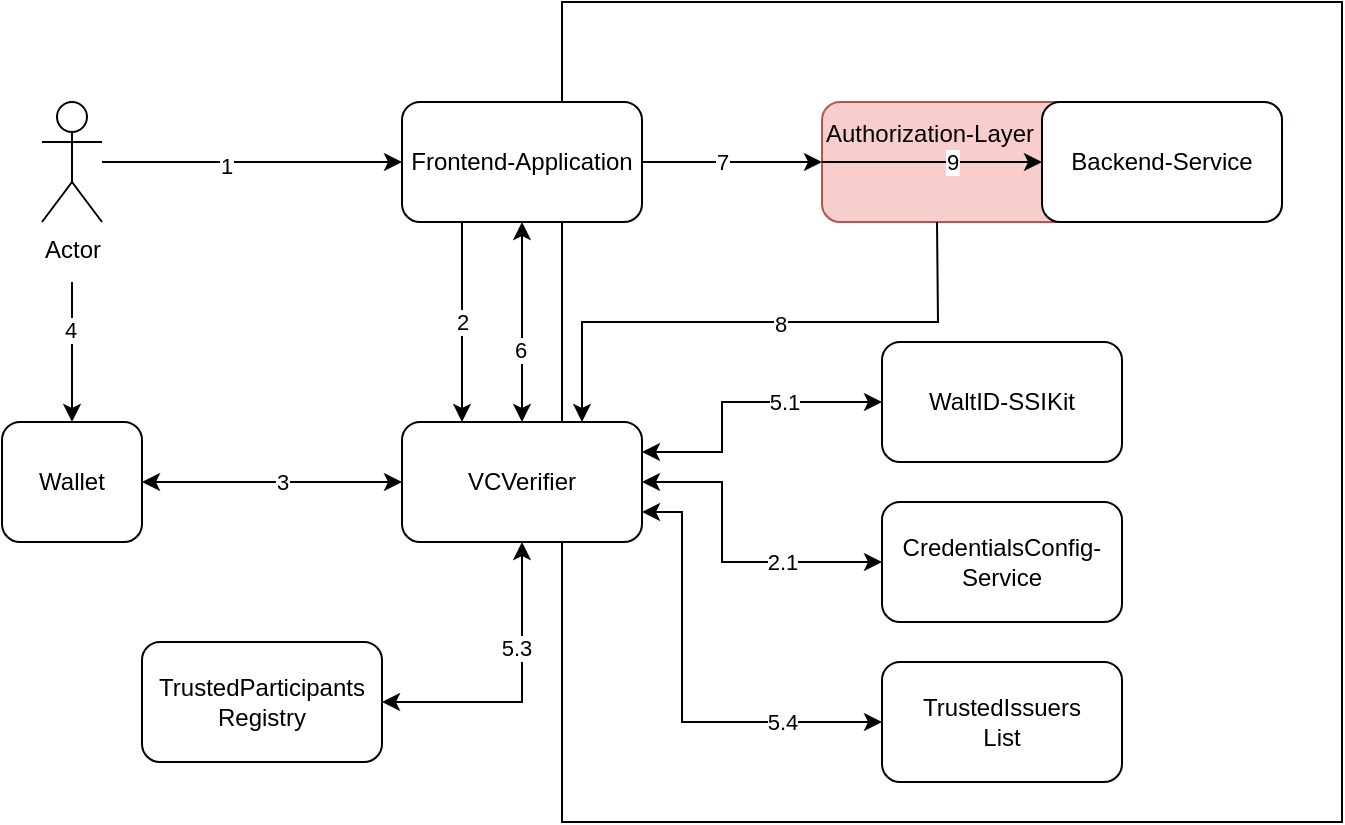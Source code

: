 <mxfile version="21.3.3" type="device">
  <diagram name="Page-1" id="MjoCKf0QJi21kNpxgEZT">
    <mxGraphModel dx="989" dy="520" grid="1" gridSize="10" guides="1" tooltips="1" connect="1" arrows="1" fold="1" page="1" pageScale="1" pageWidth="850" pageHeight="1100" math="0" shadow="0">
      <root>
        <mxCell id="0" />
        <mxCell id="1" parent="0" />
        <mxCell id="zXDjHNsLA4vOsFAY0ix9-1" value="" style="rounded=0;whiteSpace=wrap;html=1;" parent="1" vertex="1">
          <mxGeometry x="300" y="170" width="390" height="410" as="geometry" />
        </mxCell>
        <mxCell id="zXDjHNsLA4vOsFAY0ix9-10" value="&lt;div align=&quot;left&quot;&gt;Authorization-Layer&lt;/div&gt;&lt;div&gt;&lt;br&gt;&lt;/div&gt;&lt;div&gt;&lt;br&gt;&lt;/div&gt;" style="rounded=1;whiteSpace=wrap;html=1;align=left;fillColor=#f8cecc;strokeColor=#b85450;" parent="1" vertex="1">
          <mxGeometry x="430" y="220" width="230" height="60" as="geometry" />
        </mxCell>
        <mxCell id="zXDjHNsLA4vOsFAY0ix9-2" value="Backend-Service" style="rounded=1;whiteSpace=wrap;html=1;" parent="1" vertex="1">
          <mxGeometry x="540" y="220" width="120" height="60" as="geometry" />
        </mxCell>
        <mxCell id="zXDjHNsLA4vOsFAY0ix9-4" value="Frontend-Application" style="rounded=1;whiteSpace=wrap;html=1;" parent="1" vertex="1">
          <mxGeometry x="220" y="220" width="120" height="60" as="geometry" />
        </mxCell>
        <mxCell id="zXDjHNsLA4vOsFAY0ix9-5" value="VCVerifier" style="rounded=1;whiteSpace=wrap;html=1;" parent="1" vertex="1">
          <mxGeometry x="220" y="380" width="120" height="60" as="geometry" />
        </mxCell>
        <mxCell id="zXDjHNsLA4vOsFAY0ix9-6" value="WaltID-SSIKit" style="rounded=1;whiteSpace=wrap;html=1;" parent="1" vertex="1">
          <mxGeometry x="460" y="340" width="120" height="60" as="geometry" />
        </mxCell>
        <mxCell id="zXDjHNsLA4vOsFAY0ix9-11" value="Actor" style="shape=umlActor;verticalLabelPosition=bottom;verticalAlign=top;html=1;outlineConnect=0;" parent="1" vertex="1">
          <mxGeometry x="40" y="220" width="30" height="60" as="geometry" />
        </mxCell>
        <mxCell id="zXDjHNsLA4vOsFAY0ix9-12" value="Wallet" style="rounded=1;whiteSpace=wrap;html=1;" parent="1" vertex="1">
          <mxGeometry x="20" y="380" width="70" height="60" as="geometry" />
        </mxCell>
        <mxCell id="zXDjHNsLA4vOsFAY0ix9-13" value="" style="endArrow=classic;html=1;rounded=0;entryX=0;entryY=0.5;entryDx=0;entryDy=0;" parent="1" target="zXDjHNsLA4vOsFAY0ix9-4" edge="1">
          <mxGeometry width="50" height="50" relative="1" as="geometry">
            <mxPoint x="70" y="250" as="sourcePoint" />
            <mxPoint x="170" y="200" as="targetPoint" />
          </mxGeometry>
        </mxCell>
        <mxCell id="zXDjHNsLA4vOsFAY0ix9-23" value="1" style="edgeLabel;html=1;align=center;verticalAlign=middle;resizable=0;points=[];" parent="zXDjHNsLA4vOsFAY0ix9-13" vertex="1" connectable="0">
          <mxGeometry x="-0.173" y="-2" relative="1" as="geometry">
            <mxPoint as="offset" />
          </mxGeometry>
        </mxCell>
        <mxCell id="zXDjHNsLA4vOsFAY0ix9-14" value="2" style="endArrow=classic;html=1;rounded=0;exitX=0.25;exitY=1;exitDx=0;exitDy=0;entryX=0.25;entryY=0;entryDx=0;entryDy=0;" parent="1" source="zXDjHNsLA4vOsFAY0ix9-4" target="zXDjHNsLA4vOsFAY0ix9-5" edge="1">
          <mxGeometry width="50" height="50" relative="1" as="geometry">
            <mxPoint x="50" y="520" as="sourcePoint" />
            <mxPoint x="100" y="470" as="targetPoint" />
          </mxGeometry>
        </mxCell>
        <mxCell id="zXDjHNsLA4vOsFAY0ix9-15" value="" style="endArrow=classic;startArrow=classic;html=1;rounded=0;entryX=0;entryY=0.5;entryDx=0;entryDy=0;" parent="1" source="zXDjHNsLA4vOsFAY0ix9-12" target="zXDjHNsLA4vOsFAY0ix9-5" edge="1">
          <mxGeometry width="50" height="50" relative="1" as="geometry">
            <mxPoint x="120" y="530" as="sourcePoint" />
            <mxPoint x="170" y="480" as="targetPoint" />
          </mxGeometry>
        </mxCell>
        <mxCell id="zXDjHNsLA4vOsFAY0ix9-24" value="3" style="edgeLabel;html=1;align=center;verticalAlign=middle;resizable=0;points=[];" parent="zXDjHNsLA4vOsFAY0ix9-15" vertex="1" connectable="0">
          <mxGeometry x="0.139" y="4" relative="1" as="geometry">
            <mxPoint x="-4" y="4" as="offset" />
          </mxGeometry>
        </mxCell>
        <mxCell id="zXDjHNsLA4vOsFAY0ix9-16" value="" style="endArrow=classic;html=1;rounded=0;" parent="1" target="zXDjHNsLA4vOsFAY0ix9-12" edge="1">
          <mxGeometry width="50" height="50" relative="1" as="geometry">
            <mxPoint x="55" y="310" as="sourcePoint" />
            <mxPoint x="-30" y="290" as="targetPoint" />
          </mxGeometry>
        </mxCell>
        <mxCell id="zXDjHNsLA4vOsFAY0ix9-25" value="4" style="edgeLabel;html=1;align=center;verticalAlign=middle;resizable=0;points=[];" parent="zXDjHNsLA4vOsFAY0ix9-16" vertex="1" connectable="0">
          <mxGeometry x="-0.314" y="-1" relative="1" as="geometry">
            <mxPoint as="offset" />
          </mxGeometry>
        </mxCell>
        <mxCell id="zXDjHNsLA4vOsFAY0ix9-17" value="" style="endArrow=classic;html=1;rounded=0;entryX=0.5;entryY=1;entryDx=0;entryDy=0;startArrow=classic;startFill=1;" parent="1" target="zXDjHNsLA4vOsFAY0ix9-4" edge="1">
          <mxGeometry width="50" height="50" relative="1" as="geometry">
            <mxPoint x="280" y="380" as="sourcePoint" />
            <mxPoint x="230" y="520" as="targetPoint" />
          </mxGeometry>
        </mxCell>
        <mxCell id="zXDjHNsLA4vOsFAY0ix9-31" value="6" style="edgeLabel;html=1;align=center;verticalAlign=middle;resizable=0;points=[];" parent="zXDjHNsLA4vOsFAY0ix9-17" vertex="1" connectable="0">
          <mxGeometry x="-0.28" y="1" relative="1" as="geometry">
            <mxPoint as="offset" />
          </mxGeometry>
        </mxCell>
        <mxCell id="zXDjHNsLA4vOsFAY0ix9-18" value="" style="endArrow=classic;startArrow=classic;html=1;rounded=0;entryX=0;entryY=0.5;entryDx=0;entryDy=0;exitX=1;exitY=0.25;exitDx=0;exitDy=0;" parent="1" source="zXDjHNsLA4vOsFAY0ix9-5" target="zXDjHNsLA4vOsFAY0ix9-6" edge="1">
          <mxGeometry width="50" height="50" relative="1" as="geometry">
            <mxPoint x="200" y="610" as="sourcePoint" />
            <mxPoint x="250" y="560" as="targetPoint" />
            <Array as="points">
              <mxPoint x="380" y="395" />
              <mxPoint x="380" y="370" />
            </Array>
          </mxGeometry>
        </mxCell>
        <mxCell id="zXDjHNsLA4vOsFAY0ix9-30" value="5.1" style="edgeLabel;html=1;align=center;verticalAlign=middle;resizable=0;points=[];" parent="zXDjHNsLA4vOsFAY0ix9-18" vertex="1" connectable="0">
          <mxGeometry x="0.15" y="-1" relative="1" as="geometry">
            <mxPoint x="12" y="-1" as="offset" />
          </mxGeometry>
        </mxCell>
        <mxCell id="zXDjHNsLA4vOsFAY0ix9-19" value="" style="endArrow=classic;html=1;rounded=0;exitX=1;exitY=0.5;exitDx=0;exitDy=0;" parent="1" source="zXDjHNsLA4vOsFAY0ix9-4" edge="1">
          <mxGeometry width="50" height="50" relative="1" as="geometry">
            <mxPoint x="380" y="130" as="sourcePoint" />
            <mxPoint x="430" y="250" as="targetPoint" />
          </mxGeometry>
        </mxCell>
        <mxCell id="zXDjHNsLA4vOsFAY0ix9-29" value="7" style="edgeLabel;html=1;align=center;verticalAlign=middle;resizable=0;points=[];" parent="zXDjHNsLA4vOsFAY0ix9-19" vertex="1" connectable="0">
          <mxGeometry x="-0.56" relative="1" as="geometry">
            <mxPoint x="20" as="offset" />
          </mxGeometry>
        </mxCell>
        <mxCell id="zXDjHNsLA4vOsFAY0ix9-21" value="" style="endArrow=classic;html=1;rounded=0;exitX=0.25;exitY=1;exitDx=0;exitDy=0;entryX=0.75;entryY=0;entryDx=0;entryDy=0;" parent="1" source="zXDjHNsLA4vOsFAY0ix9-10" target="zXDjHNsLA4vOsFAY0ix9-5" edge="1">
          <mxGeometry width="50" height="50" relative="1" as="geometry">
            <mxPoint x="370" y="350" as="sourcePoint" />
            <mxPoint x="420" y="300" as="targetPoint" />
            <Array as="points">
              <mxPoint x="488" y="330" />
              <mxPoint x="310" y="330" />
            </Array>
          </mxGeometry>
        </mxCell>
        <mxCell id="zXDjHNsLA4vOsFAY0ix9-32" value="8" style="edgeLabel;html=1;align=center;verticalAlign=middle;resizable=0;points=[];" parent="zXDjHNsLA4vOsFAY0ix9-21" vertex="1" connectable="0">
          <mxGeometry x="-0.073" y="1" relative="1" as="geometry">
            <mxPoint as="offset" />
          </mxGeometry>
        </mxCell>
        <mxCell id="zXDjHNsLA4vOsFAY0ix9-34" value="" style="endArrow=classic;html=1;rounded=0;entryX=0;entryY=0.5;entryDx=0;entryDy=0;" parent="1" source="zXDjHNsLA4vOsFAY0ix9-10" target="zXDjHNsLA4vOsFAY0ix9-2" edge="1">
          <mxGeometry width="50" height="50" relative="1" as="geometry">
            <mxPoint x="310" y="380" as="sourcePoint" />
            <mxPoint x="360" y="330" as="targetPoint" />
          </mxGeometry>
        </mxCell>
        <mxCell id="zXDjHNsLA4vOsFAY0ix9-35" value="9" style="edgeLabel;html=1;align=center;verticalAlign=middle;resizable=0;points=[];" parent="zXDjHNsLA4vOsFAY0ix9-34" vertex="1" connectable="0">
          <mxGeometry x="0.258" y="-2" relative="1" as="geometry">
            <mxPoint x="-4" y="-2" as="offset" />
          </mxGeometry>
        </mxCell>
        <mxCell id="5ecjzoCcOe5M3jqmnQLg-1" value="CredentialsConfig-Service" style="rounded=1;whiteSpace=wrap;html=1;" vertex="1" parent="1">
          <mxGeometry x="460" y="420" width="120" height="60" as="geometry" />
        </mxCell>
        <mxCell id="5ecjzoCcOe5M3jqmnQLg-2" value="" style="endArrow=classic;html=1;rounded=0;entryX=0;entryY=0.5;entryDx=0;entryDy=0;exitX=1;exitY=0.5;exitDx=0;exitDy=0;startArrow=classic;startFill=1;" edge="1" parent="1" source="zXDjHNsLA4vOsFAY0ix9-5" target="5ecjzoCcOe5M3jqmnQLg-1">
          <mxGeometry width="50" height="50" relative="1" as="geometry">
            <mxPoint x="220" y="530" as="sourcePoint" />
            <mxPoint x="270" y="480" as="targetPoint" />
            <Array as="points">
              <mxPoint x="380" y="410" />
              <mxPoint x="380" y="450" />
            </Array>
          </mxGeometry>
        </mxCell>
        <mxCell id="5ecjzoCcOe5M3jqmnQLg-3" value="2.1" style="edgeLabel;html=1;align=center;verticalAlign=middle;resizable=0;points=[];" vertex="1" connectable="0" parent="5ecjzoCcOe5M3jqmnQLg-2">
          <mxGeometry x="0.007" y="2" relative="1" as="geometry">
            <mxPoint x="29" y="2" as="offset" />
          </mxGeometry>
        </mxCell>
        <mxCell id="5ecjzoCcOe5M3jqmnQLg-4" value="&lt;div&gt;TrustedParticipants&lt;/div&gt;&lt;div&gt;Registry&lt;/div&gt;" style="rounded=1;whiteSpace=wrap;html=1;" vertex="1" parent="1">
          <mxGeometry x="90" y="490" width="120" height="60" as="geometry" />
        </mxCell>
        <mxCell id="5ecjzoCcOe5M3jqmnQLg-5" value="&lt;div&gt;TrustedIssuers&lt;/div&gt;&lt;div&gt;List&lt;br&gt;&lt;/div&gt;" style="rounded=1;whiteSpace=wrap;html=1;" vertex="1" parent="1">
          <mxGeometry x="460" y="500" width="120" height="60" as="geometry" />
        </mxCell>
        <mxCell id="5ecjzoCcOe5M3jqmnQLg-6" value="5.4" style="endArrow=classic;html=1;rounded=0;entryX=0;entryY=0.5;entryDx=0;entryDy=0;exitX=1;exitY=0.75;exitDx=0;exitDy=0;startArrow=classic;startFill=1;" edge="1" parent="1" source="zXDjHNsLA4vOsFAY0ix9-5" target="5ecjzoCcOe5M3jqmnQLg-5">
          <mxGeometry x="0.556" width="50" height="50" relative="1" as="geometry">
            <mxPoint x="360" y="540" as="sourcePoint" />
            <mxPoint x="410" y="490" as="targetPoint" />
            <Array as="points">
              <mxPoint x="360" y="425" />
              <mxPoint x="360" y="530" />
            </Array>
            <mxPoint as="offset" />
          </mxGeometry>
        </mxCell>
        <mxCell id="5ecjzoCcOe5M3jqmnQLg-7" value="" style="endArrow=classic;startArrow=classic;html=1;rounded=0;entryX=0.5;entryY=1;entryDx=0;entryDy=0;exitX=1;exitY=0.5;exitDx=0;exitDy=0;" edge="1" parent="1" source="5ecjzoCcOe5M3jqmnQLg-4" target="zXDjHNsLA4vOsFAY0ix9-5">
          <mxGeometry width="50" height="50" relative="1" as="geometry">
            <mxPoint x="210" y="610" as="sourcePoint" />
            <mxPoint x="260" y="560" as="targetPoint" />
            <Array as="points">
              <mxPoint x="280" y="520" />
            </Array>
          </mxGeometry>
        </mxCell>
        <mxCell id="5ecjzoCcOe5M3jqmnQLg-8" value="5.3" style="edgeLabel;html=1;align=center;verticalAlign=middle;resizable=0;points=[];" vertex="1" connectable="0" parent="5ecjzoCcOe5M3jqmnQLg-7">
          <mxGeometry x="0.292" y="3" relative="1" as="geometry">
            <mxPoint as="offset" />
          </mxGeometry>
        </mxCell>
      </root>
    </mxGraphModel>
  </diagram>
</mxfile>
